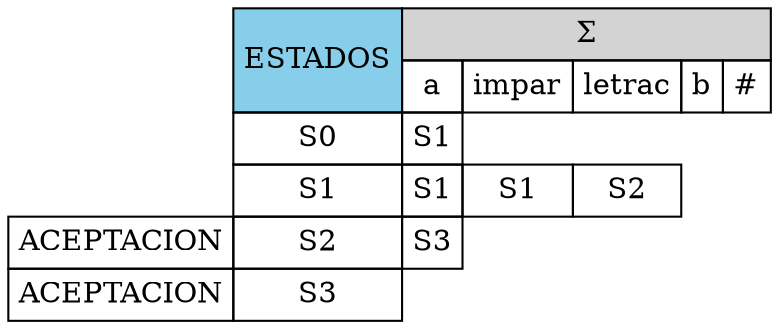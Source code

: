 digraph html { 
abc [shape=none, margin=0, label=< 
<TABLE BORDER="0" CELLBORDER="1" CELLSPACING="0" CELLPADDING="4">
<TR>
<TD BORDER="0"></TD>
<TD COLSPAN = "1" ROWSPAN = "2" BGCOLOR="skyblue">ESTADOS</TD>
<TD COLSPAN="1000" BGCOLOR="lightgrey">Σ</TD>
</TR>
<TR>
<TD BORDER="0"></TD>
<TD>a</TD>
<TD>impar</TD>
<TD>letrac</TD>
<TD>b</TD>
<TD>#</TD>
</TR>
<TR>
<TD BORDER = "0"></TD>
<TD>S0</TD>
<TD>S1</TD>
</TR>
<TR>
<TD BORDER = "0"></TD>
<TD>S1</TD>
<TD>S1</TD>
<TD>S1</TD>
<TD>S2</TD>
</TR>
<TR>
<TD>ACEPTACION</TD>
<TD>S2</TD>
<TD>S3</TD>
</TR>
<TR>
<TD>ACEPTACION</TD>
<TD>S3</TD>
</TR>
    </TABLE>>];
}
